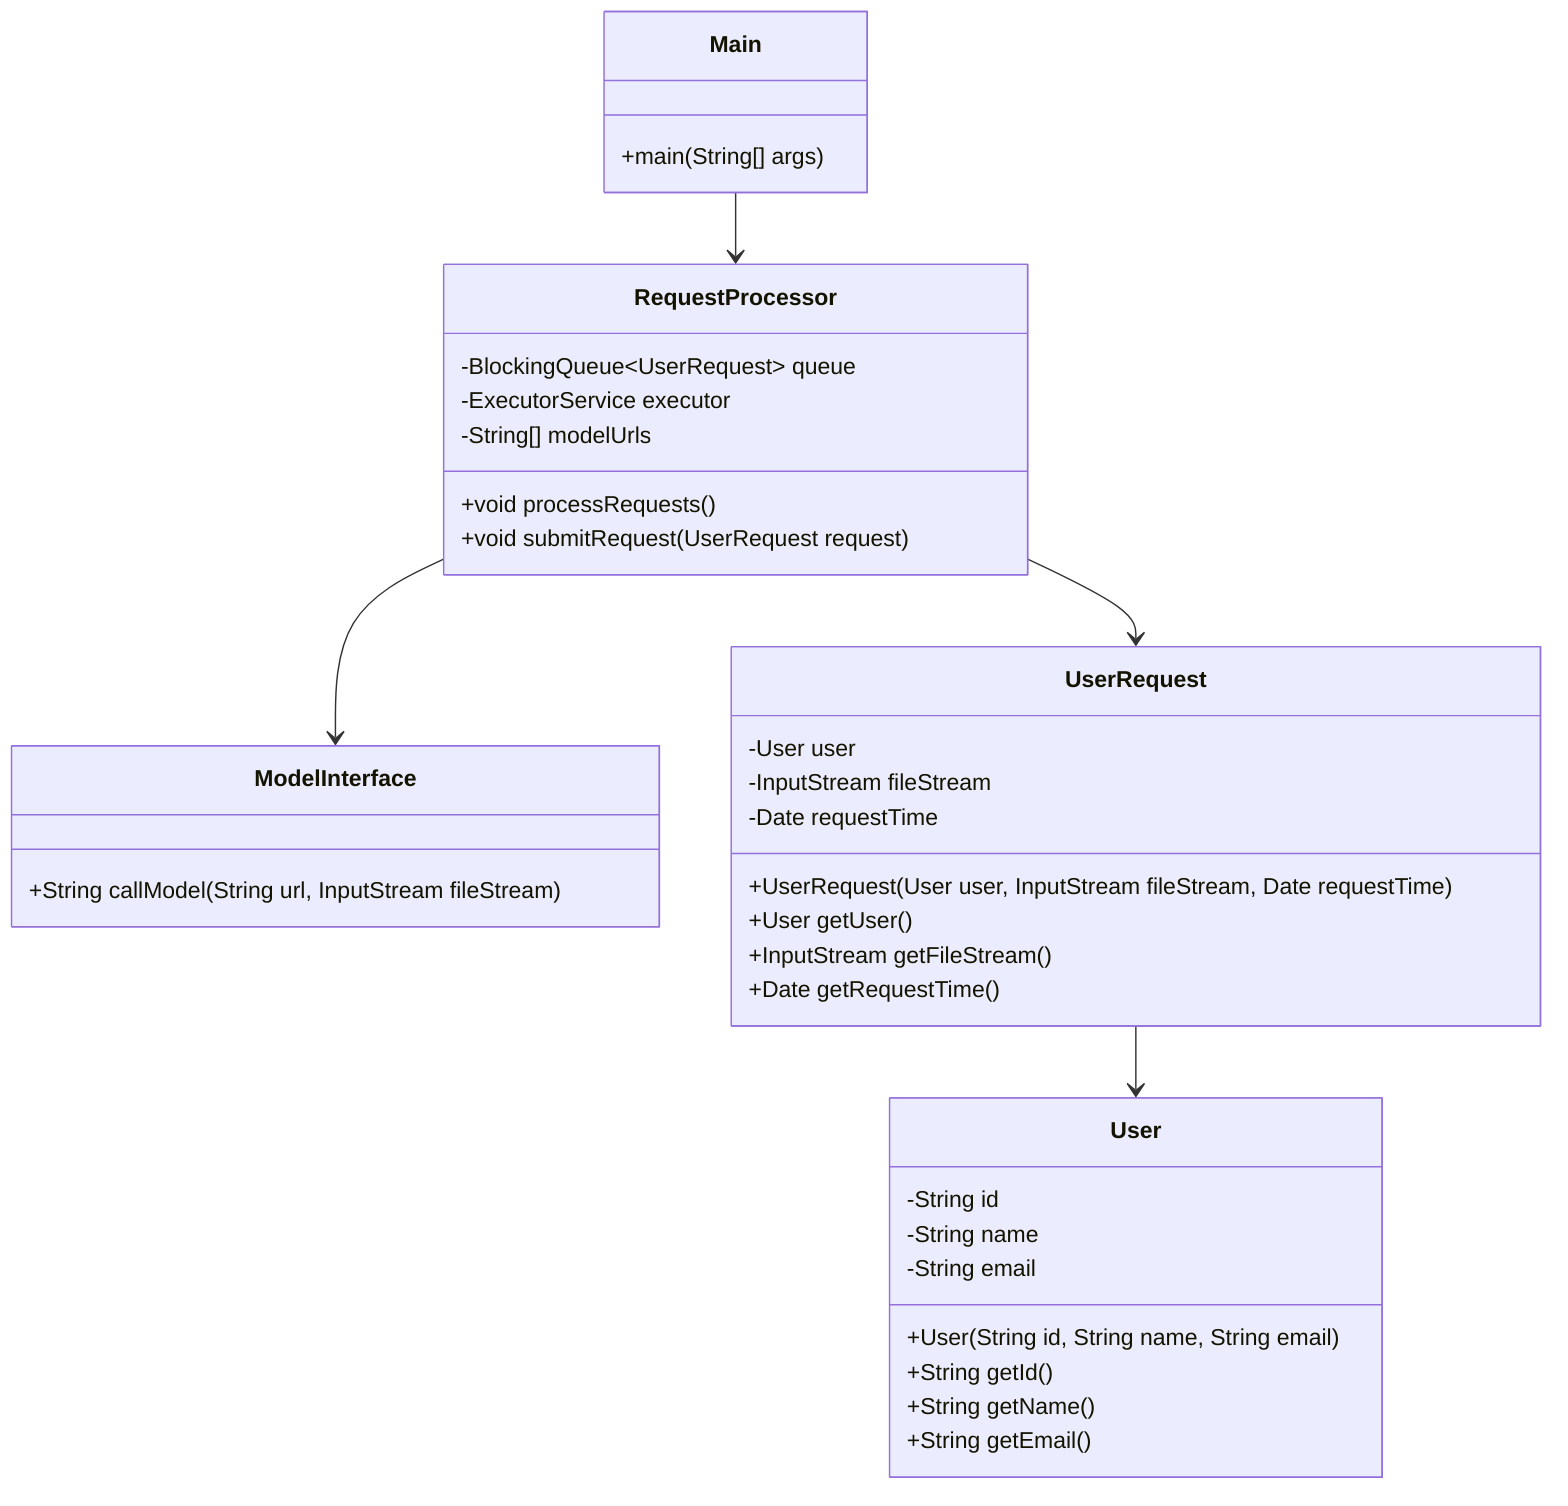 classDiagram
    class Main {
        +main(String[] args)
    }

    class ModelInterface {
        +String callModel(String url, InputStream fileStream)
    }

    class RequestProcessor {
        -BlockingQueue~UserRequest~ queue
        -ExecutorService executor
        -String[] modelUrls
        +void processRequests()
        +void submitRequest(UserRequest request)
    }

    class User {
        -String id
        -String name
        -String email
        +User(String id, String name, String email)
        +String getId()
        +String getName()
        +String getEmail()
    }

    class UserRequest {
        -User user
        -InputStream fileStream
        -Date requestTime
        +UserRequest(User user, InputStream fileStream, Date requestTime)
        +User getUser()
        +InputStream getFileStream()
        +Date getRequestTime()
    }

    UserRequest --> User
    RequestProcessor --> UserRequest
    RequestProcessor --> ModelInterface
    Main --> RequestProcessor